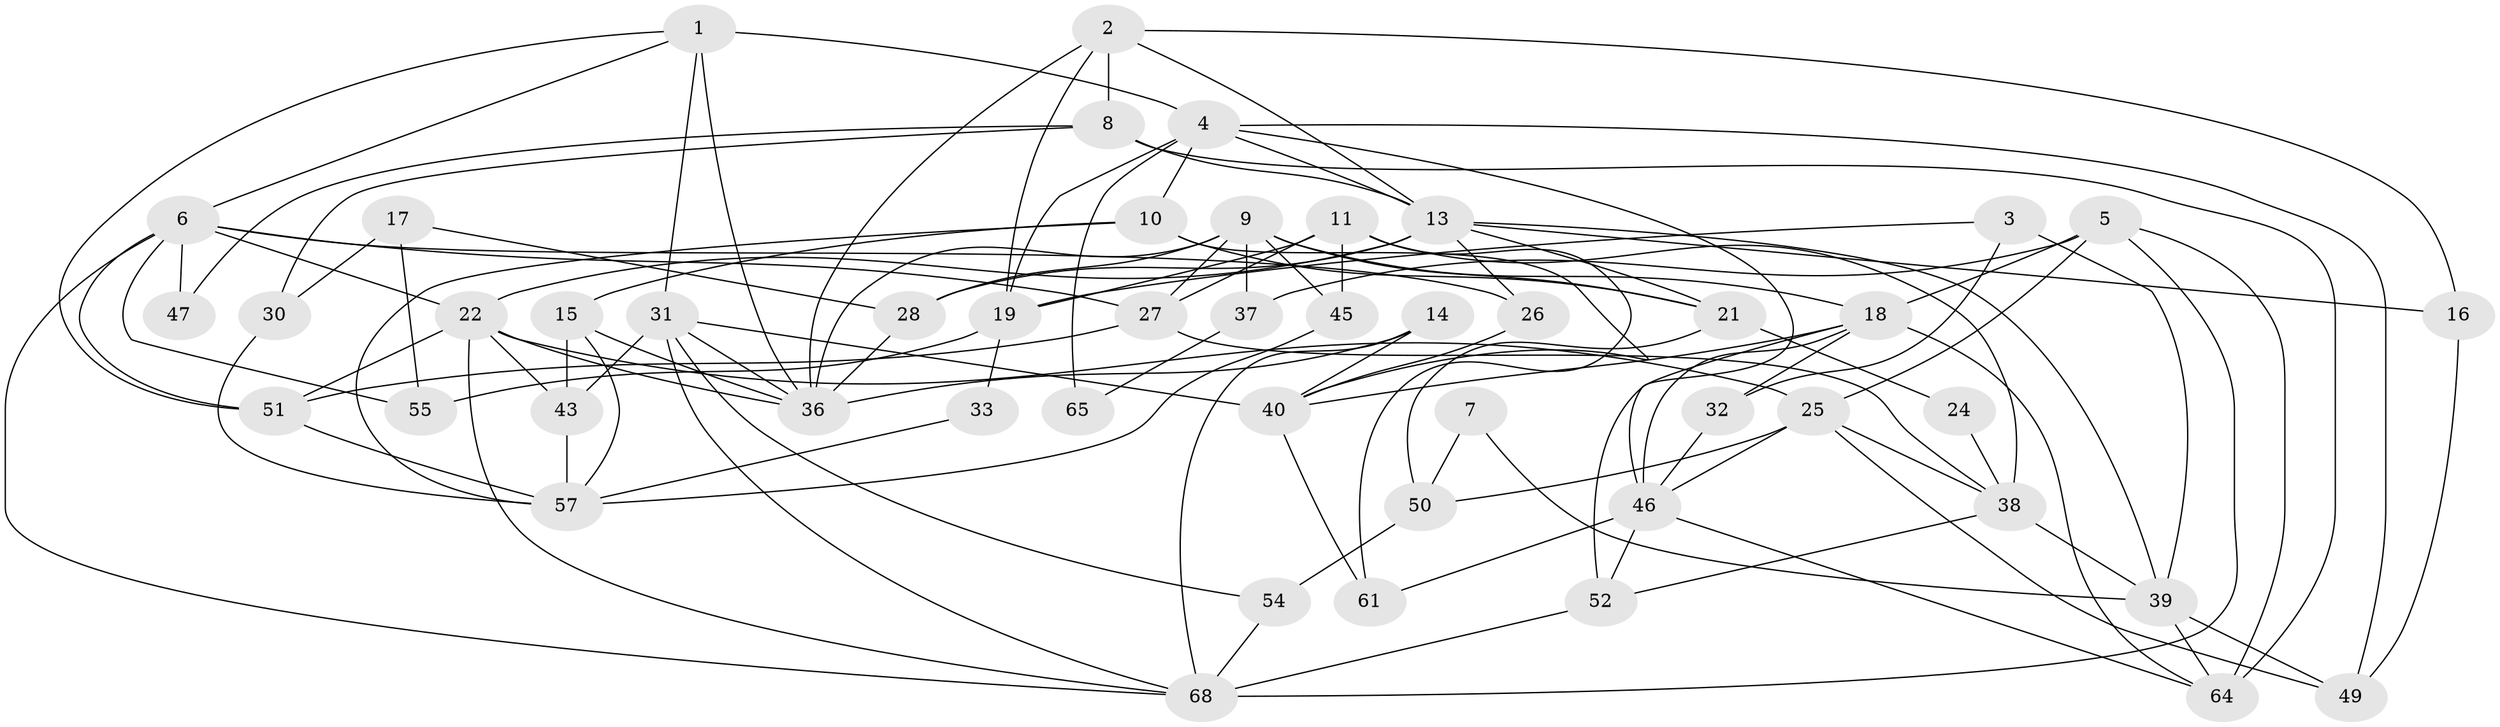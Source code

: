 // Generated by graph-tools (version 1.1) at 2025/24/03/03/25 07:24:01]
// undirected, 49 vertices, 115 edges
graph export_dot {
graph [start="1"]
  node [color=gray90,style=filled];
  1 [super="+42"];
  2 [super="+23"];
  3;
  4 [super="+58"];
  5;
  6 [super="+48"];
  7;
  8 [super="+20"];
  9 [super="+29"];
  10;
  11 [super="+12"];
  13 [super="+35"];
  14;
  15;
  16;
  17;
  18 [super="+44"];
  19 [super="+41"];
  21;
  22 [super="+60"];
  24;
  25;
  26;
  27 [super="+34"];
  28;
  30;
  31 [super="+53"];
  32;
  33;
  36 [super="+59"];
  37;
  38 [super="+69"];
  39 [super="+62"];
  40 [super="+67"];
  43 [super="+66"];
  45;
  46 [super="+63"];
  47;
  49;
  50;
  51 [super="+56"];
  52;
  54;
  55;
  57;
  61;
  64;
  65;
  68 [super="+70"];
  1 -- 51;
  1 -- 6;
  1 -- 36 [weight=2];
  1 -- 4;
  1 -- 31;
  2 -- 8;
  2 -- 19;
  2 -- 13;
  2 -- 16;
  2 -- 36;
  3 -- 39;
  3 -- 32;
  3 -- 19;
  4 -- 10;
  4 -- 46;
  4 -- 13;
  4 -- 19;
  4 -- 65;
  4 -- 49;
  5 -- 64;
  5 -- 25;
  5 -- 37;
  5 -- 68;
  5 -- 18;
  6 -- 27;
  6 -- 55;
  6 -- 47;
  6 -- 22;
  6 -- 68;
  6 -- 51;
  6 -- 26;
  7 -- 50;
  7 -- 39;
  8 -- 30;
  8 -- 64 [weight=2];
  8 -- 13;
  8 -- 47;
  9 -- 36;
  9 -- 21;
  9 -- 27;
  9 -- 37;
  9 -- 45;
  9 -- 18;
  9 -- 28;
  10 -- 15;
  10 -- 21;
  10 -- 57;
  10 -- 40;
  11 -- 45;
  11 -- 27;
  11 -- 61;
  11 -- 38;
  11 -- 19;
  13 -- 26;
  13 -- 21;
  13 -- 28;
  13 -- 16;
  13 -- 22;
  13 -- 39;
  14 -- 40;
  14 -- 68;
  14 -- 36;
  15 -- 36;
  15 -- 57;
  15 -- 43;
  16 -- 49;
  17 -- 30;
  17 -- 28;
  17 -- 55;
  18 -- 32;
  18 -- 64;
  18 -- 52;
  18 -- 40;
  18 -- 46;
  19 -- 33 [weight=2];
  19 -- 55;
  21 -- 24;
  21 -- 50;
  22 -- 25;
  22 -- 68;
  22 -- 51;
  22 -- 36;
  22 -- 43;
  24 -- 38;
  25 -- 49;
  25 -- 50;
  25 -- 38;
  25 -- 46;
  26 -- 40;
  27 -- 51;
  27 -- 38;
  28 -- 36;
  30 -- 57;
  31 -- 43;
  31 -- 54;
  31 -- 40;
  31 -- 68;
  31 -- 36;
  32 -- 46;
  33 -- 57;
  37 -- 65;
  38 -- 52;
  38 -- 39;
  39 -- 64;
  39 -- 49;
  40 -- 61;
  43 -- 57;
  45 -- 57;
  46 -- 61;
  46 -- 64;
  46 -- 52;
  50 -- 54;
  51 -- 57;
  52 -- 68;
  54 -- 68;
}
